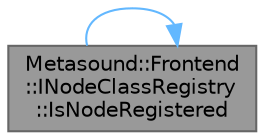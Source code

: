 digraph "Metasound::Frontend::INodeClassRegistry::IsNodeRegistered"
{
 // INTERACTIVE_SVG=YES
 // LATEX_PDF_SIZE
  bgcolor="transparent";
  edge [fontname=Helvetica,fontsize=10,labelfontname=Helvetica,labelfontsize=10];
  node [fontname=Helvetica,fontsize=10,shape=box,height=0.2,width=0.4];
  rankdir="LR";
  Node1 [id="Node000001",label="Metasound::Frontend\l::INodeClassRegistry\l::IsNodeRegistered",height=0.2,width=0.4,color="gray40", fillcolor="grey60", style="filled", fontcolor="black",tooltip="Returns true if the provided registry key corresponds to a valid registered node."];
  Node1 -> Node1 [id="edge1_Node000001_Node000001",color="steelblue1",style="solid",tooltip=" "];
}
